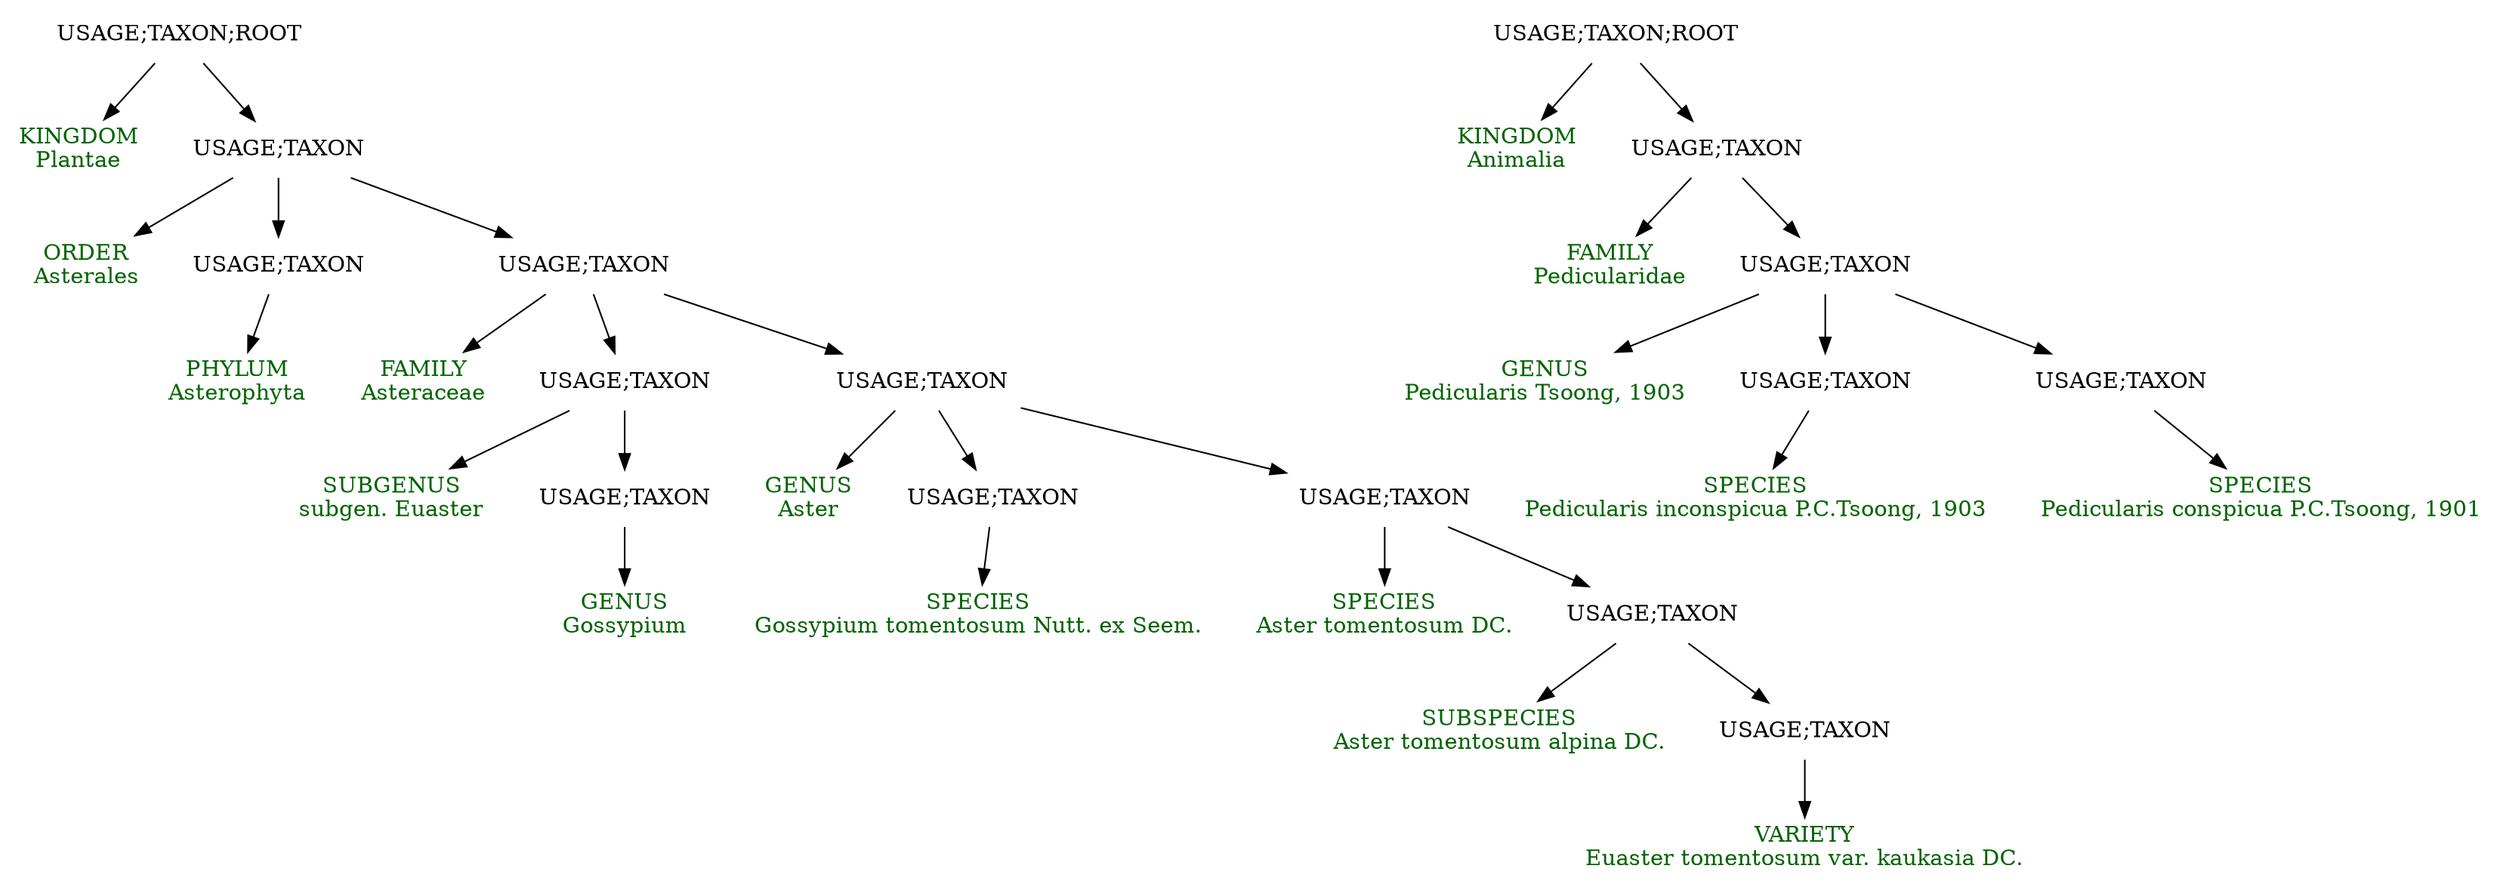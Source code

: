 digraph G {
  node [shape=plaintext]

  n0  [label="KINGDOM\nPlantae", fontcolor=darkgreen]
  n1  [label="USAGE;TAXON;ROOT"]
  n1 -> n3
  n1 -> n0
  n2  [label="ORDER\nAsterales", fontcolor=darkgreen]
  n3  [label="USAGE;TAXON"]
  n3 -> n7
  n3 -> n5
  n3 -> n2
  n4  [label="FAMILY\nAsteraceae", fontcolor=darkgreen]
  n5  [label="USAGE;TAXON"]
  n5 -> n11
  n5 -> n9
  n5 -> n4
  n6  [label="PHYLUM\nAsterophyta", fontcolor=darkgreen]
  n7  [label="USAGE;TAXON"]
  n7 -> n6
  n8  [label="GENUS\nAster", fontcolor=darkgreen]
  n9  [label="USAGE;TAXON"]
  n9 -> n15
  n9 -> n17
  n9 -> n8
  n10  [label="SUBGENUS\nsubgen. Euaster", fontcolor=darkgreen]
  n11  [label="USAGE;TAXON"]
  n11 -> n13
  n11 -> n10
  n12  [label="GENUS\nGossypium", fontcolor=darkgreen]
  n13  [label="USAGE;TAXON"]
  n13 -> n12
  n14  [label="SPECIES\nGossypium tomentosum Nutt. ex Seem.", fontcolor=darkgreen]
  n15  [label="USAGE;TAXON"]
  n15 -> n14
  n16  [label="SPECIES\nAster tomentosum DC.", fontcolor=darkgreen]
  n17  [label="USAGE;TAXON"]
  n17 -> n19
  n17 -> n16
  n18  [label="SUBSPECIES\nAster tomentosum alpina DC.", fontcolor=darkgreen]
  n19  [label="USAGE;TAXON"]
  n19 -> n21
  n19 -> n18
  n20  [label="VARIETY\nEuaster tomentosum var. kaukasia DC.", fontcolor=darkgreen]
  n21  [label="USAGE;TAXON"]
  n21 -> n20
  n22  [label="KINGDOM\nAnimalia", fontcolor=darkgreen]
  n23  [label="USAGE;TAXON;ROOT"]
  n23 -> n25
  n23 -> n22
  n24  [label="FAMILY\nPedicularidae", fontcolor=darkgreen]
  n25  [label="USAGE;TAXON"]
  n25 -> n27
  n25 -> n24
  n26  [label="GENUS\nPedicularis Tsoong, 1903", fontcolor=darkgreen]
  n27  [label="USAGE;TAXON"]
  n27 -> n29
  n27 -> n31
  n27 -> n26
  n28  [label="SPECIES\nPedicularis inconspicua P.C.Tsoong, 1903", fontcolor=darkgreen]
  n29  [label="USAGE;TAXON"]
  n29 -> n28
  n30  [label="SPECIES\nPedicularis conspicua P.C.Tsoong, 1901", fontcolor=darkgreen]
  n31  [label="USAGE;TAXON"]
  n31 -> n30
}
